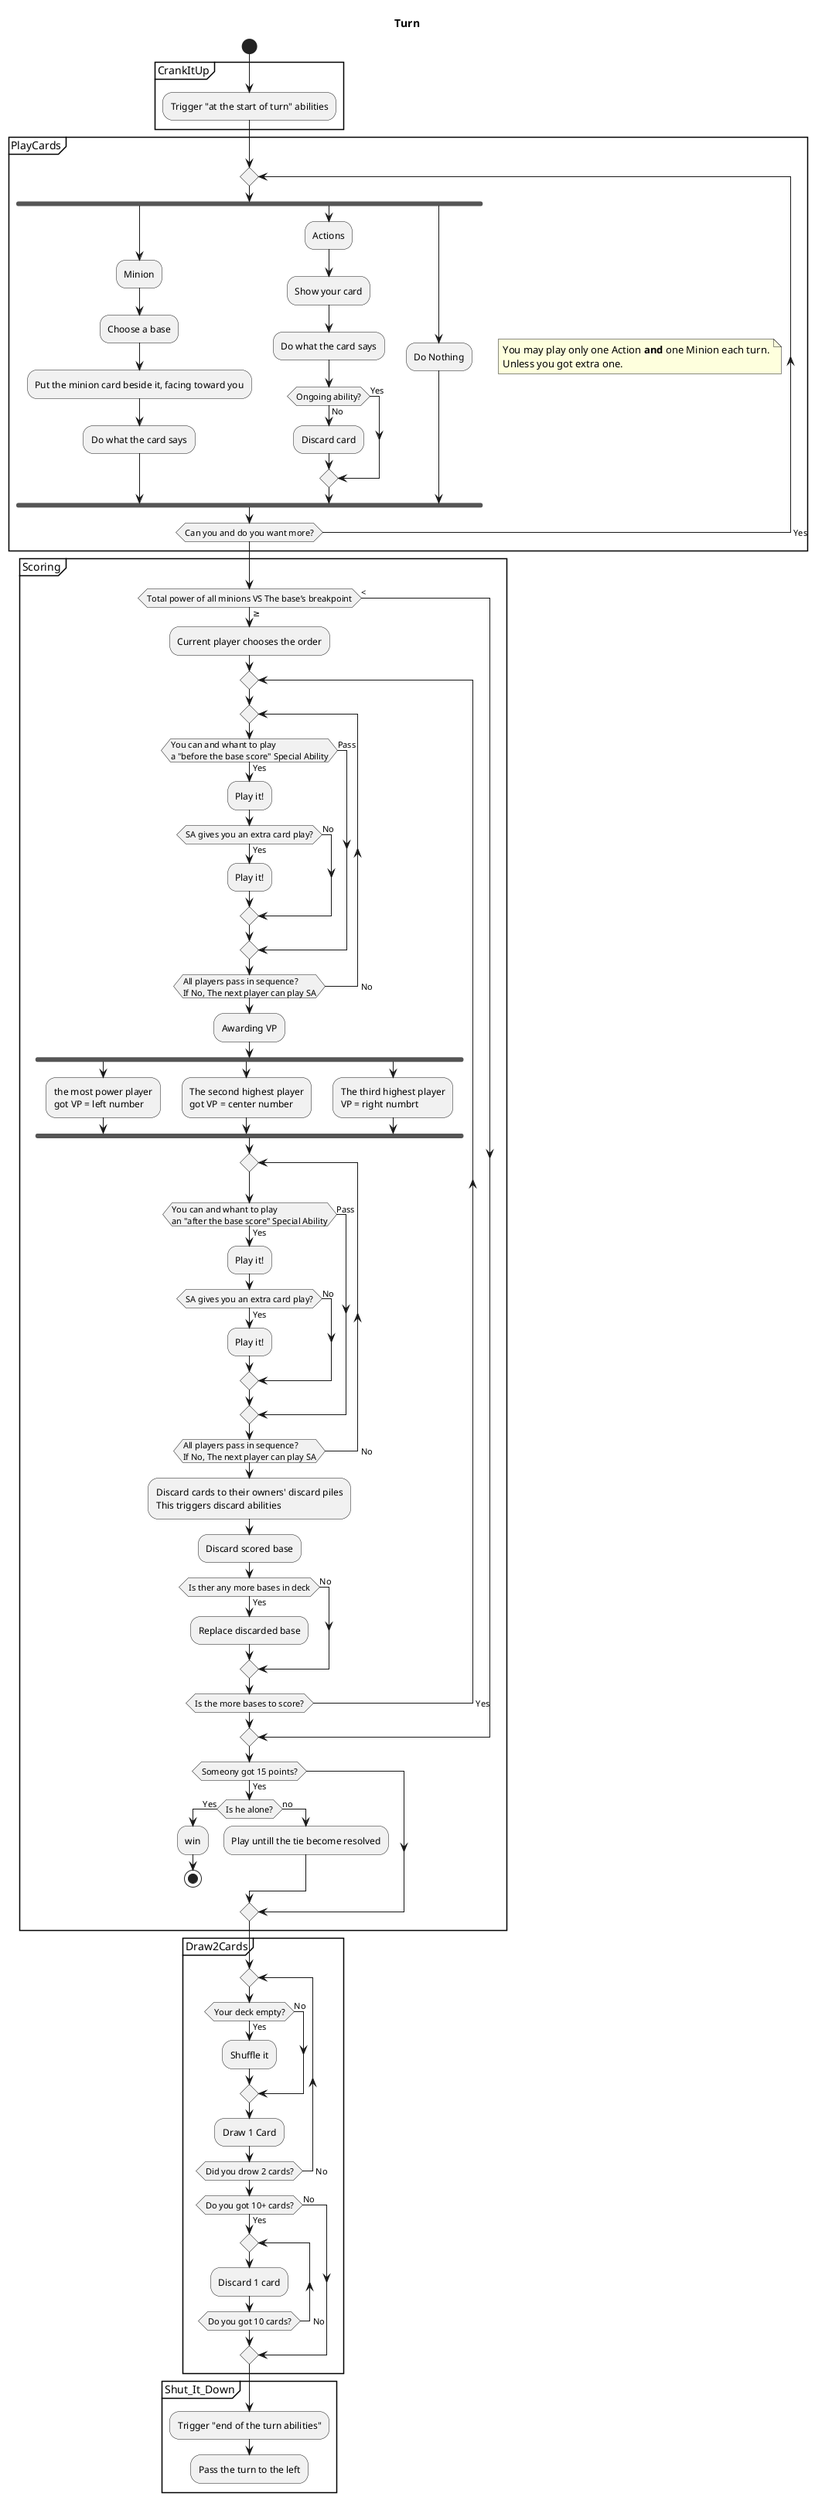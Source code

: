 @startuml
Title Turn
start
partition CrankItUp {
:Trigger "at the start of turn" abilities;
}
partition PlayCards {
repeat
fork
  :Minion;
  :Choose a base;
  :Put the minion card beside it, facing toward you;
  :Do what the card says;
fork again
  :Actions;
  :Show your card;
  :Do what the card says;
  if (Ongoing ability?) then (Yes)
  else (No)
    :Discard card;
  endif
fork again
  :Do Nothing;
end fork
repeat while (Can you and do you want more?) -> Yes
Note right: You may play only one Action **and** one Minion each turn.\nUnless you got extra one.
}
Partition Scoring {
if (Total power of all minions VS The base’s breakpoint) then (≥)
:Current player chooses the order;
repeat
 repeat
 if (You can and whant to play\na "before the base score" Special Ability) then (Yes)
 :Play it!;
 if (SA gives you an extra card play?) then (Yes)
 :Play it!;
 else (No)
 endif
 else (Pass)
 endif
 repeat while (All players pass in sequence?\nIf No, The next player can play SA) -> No
 :Awarding VP;
 fork
  :the most power player
  got VP = left number;
 fork again
  :The second highest player
  got VP = center number;
 fork again
   :The third highest player
   VP = right numbrt;
 end fork
 repeat
 if (You can and whant to play\nan "after the base score" Special Ability) then (Yes)
 :Play it!;
 if (SA gives you an extra card play?) then (Yes)
 :Play it!;
 else (No)
 endif
 else (Pass)
 endif
 repeat while (All players pass in sequence?\nIf No, The next player can play SA) -> No
 :Discard cards to their owners' discard piles
 This triggers discard abilities;
 :Discard scored base;
 if (Is ther any more bases in deck) then (Yes)
  :Replace discarded base;
 else (No)
 endif
repeat while (Is the more bases to score?) -> Yes
else (<)
endif
if (Someony got 15 points?) then (Yes)
  if (Is he alone?) then (Yes)
   :win;
   stop
  else (no)
  :Play untill the tie become resolved;
  endif
else
endif
}
partition Draw2Cards {
repeat
if (Your deck empty?) then (Yes)
  :Shuffle it;
  else (No)
endif
:Draw 1 Card;
repeat while (Did you drow 2 cards?) -> No
if (Do you got 10+ cards?) then (Yes)
  repeat
    :Discard 1 card;
  repeat while (Do you got 10 cards?) -> No
  else (No)
endif
}
partition Shut_It_Down {
:Trigger "end of the turn abilities";
:Pass the turn to the left;
}
@enduml
